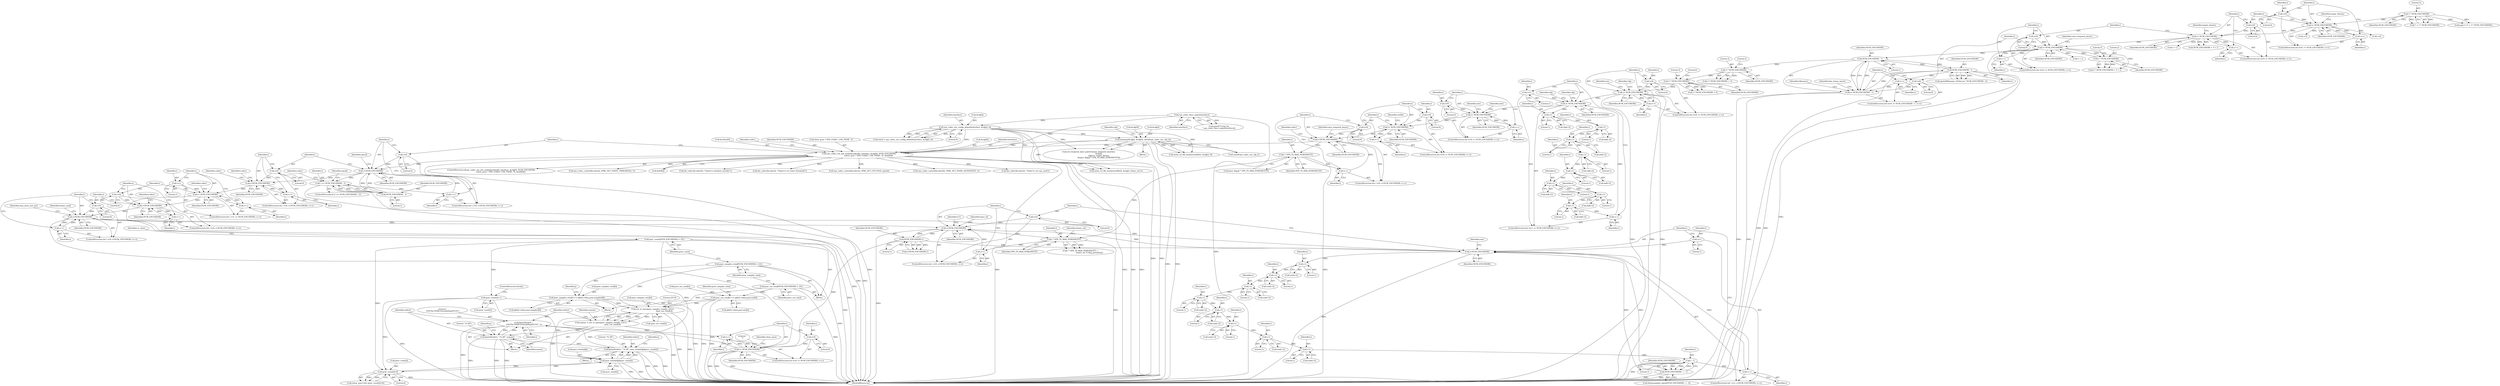 digraph "0_Android_5a9753fca56f0eeb9f61e342b2fccffc364f9426_22@API" {
"1001651" [label="(Call,fprintf(stderr, \"\n ENC%d PSNR (Overall/Avg/Y/U/V)\", i))"];
"1001655" [label="(Call,fprintf(stderr, \" %.3lf\", ovpsnr))"];
"1001651" [label="(Call,fprintf(stderr, \"\n ENC%d PSNR (Overall/Avg/Y/U/V)\", i))"];
"1001669" [label="(Call,fprintf(stderr, \" %.3lf\", psnr_totals[i][j]/psnr_count[i]))"];
"1001672" [label="(Call,psnr_totals[i][j]/psnr_count[i])"];
"1001633" [label="(Call,psnr_count[i]>0)"];
"1001558" [label="(Call,psnr_count[i]++)"];
"1000201" [label="(Call,psnr_count[NUM_ENCODERS] = {0})"];
"1001624" [label="(Call,i< NUM_ENCODERS)"];
"1001621" [label="(Call,i=0)"];
"1001627" [label="(Call,i++)"];
"1001066" [label="(Call,i<NUM_ENCODERS)"];
"1001063" [label="(Call,i=0)"];
"1001069" [label="(Call,i++)"];
"1001042" [label="(Call,i<NUM_ENCODERS)"];
"1001039" [label="(Call,i=0)"];
"1001045" [label="(Call,i++)"];
"1001018" [label="(Call,i< NUM_ENCODERS)"];
"1001015" [label="(Call,i=1)"];
"1001021" [label="(Call,i++)"];
"1000980" [label="(Call,i<NUM_ENCODERS)"];
"1000983" [label="(Call,i++)"];
"1000977" [label="(Call,i=0)"];
"1000941" [label="(Call,i<NUM_ENCODERS)"];
"1000938" [label="(Call,i=0)"];
"1000944" [label="(Call,i++)"];
"1000953" [label="(Call,i == NUM_ENCODERS - 1)"];
"1000955" [label="(Call,NUM_ENCODERS - 1)"];
"1000912" [label="(Call,vpx_codec_enc_init_multi(&codec[0], interface, &cfg[0], NUM_ENCODERS,\n                                 (show_psnr ? VPX_CODEC_USE_PSNR : 0), &dsf[0]))"];
"1000238" [label="(Call,vpx_codec_iface_name(interface))"];
"1000474" [label="(Call,vpx_codec_enc_config_default(interface, &cfg[i], 0))"];
"1000643" [label="(Call,memcpy(&cfg[i], &cfg[0], sizeof(vpx_codec_enc_cfg_t)))"];
"1000886" [label="(Call,i<NUM_ENCODERS)"];
"1000883" [label="(Call,i=0)"];
"1000889" [label="(Call,i++)"];
"1000908" [label="(Call,i * VPX_TS_MAX_PERIODICITY)"];
"1000864" [label="(Call,i< NUM_ENCODERS)"];
"1000867" [label="(Call,i++)"];
"1000861" [label="(Call,i=0)"];
"1000803" [label="(Call,i< NUM_ENCODERS)"];
"1000806" [label="(Call,i++)"];
"1000800" [label="(Call,i=0)"];
"1000637" [label="(Call,i< NUM_ENCODERS)"];
"1000640" [label="(Call,i++)"];
"1000746" [label="(Call,i-1)"];
"1000731" [label="(Call,i-1)"];
"1000715" [label="(Call,i-1)"];
"1000707" [label="(Call,i-1)"];
"1000700" [label="(Call,i-1)"];
"1000687" [label="(Call,i-1)"];
"1000679" [label="(Call,i-1)"];
"1000672" [label="(Call,i-1)"];
"1000634" [label="(Call,i=1)"];
"1000464" [label="(Call,i< NUM_ENCODERS)"];
"1000467" [label="(Call,i++)"];
"1000461" [label="(Call,i=0)"];
"1000454" [label="(Call,3 * NUM_ENCODERS)"];
"1000442" [label="(Call,3 * NUM_ENCODERS)"];
"1000411" [label="(Call,NUM_ENCODERS - 1)"];
"1000368" [label="(Call,i< NUM_ENCODERS)"];
"1000365" [label="(Call,i=0)"];
"1000371" [label="(Call,i++)"];
"1000382" [label="(Call,2 * NUM_ENCODERS)"];
"1000344" [label="(Call,i< NUM_ENCODERS)"];
"1000347" [label="(Call,i++)"];
"1000341" [label="(Call,i=0)"];
"1000302" [label="(Call,i< NUM_ENCODERS)"];
"1000305" [label="(Call,i++)"];
"1000299" [label="(Call,i=0)"];
"1000228" [label="(Call,3 * NUM_ENCODERS)"];
"1000422" [label="(Call,NUM_ENCODERS - i)"];
"1000409" [label="(Call,i< NUM_ENCODERS - 1)"];
"1000406" [label="(Call,i=0)"];
"1000414" [label="(Call,i++)"];
"1001442" [label="(Call,NUM_ENCODERS-1)"];
"1001309" [label="(Call,i<NUM_ENCODERS)"];
"1001312" [label="(Call,i++)"];
"1001347" [label="(Call,i * VPX_TS_MAX_PERIODICITY)"];
"1001306" [label="(Call,i=0)"];
"1001137" [label="(Call,i<NUM_ENCODERS)"];
"1001134" [label="(Call,i=1)"];
"1001140" [label="(Call,i++)"];
"1001298" [label="(Call,i - 1)"];
"1001208" [label="(Call,i-1)"];
"1001201" [label="(Call,i-1)"];
"1001193" [label="(Call,i-1)"];
"1001184" [label="(Call,i-1)"];
"1001175" [label="(Call,i-1)"];
"1001166" [label="(Call,i-1)"];
"1001157" [label="(Call,i-1)"];
"1001148" [label="(Call,i-1)"];
"1001296" [label="(Call,NUM_ENCODERS - i - 1)"];
"1001641" [label="(Call,ovpsnr = sse_to_psnr(psnr_samples_total[i], 255.0,\n                                        psnr_sse_total[i]))"];
"1001643" [label="(Call,sse_to_psnr(psnr_samples_total[i], 255.0,\n                                        psnr_sse_total[i]))"];
"1001533" [label="(Call,psnr_samples_total[i] += pkt[i]->data.psnr.samples[0])"];
"1000196" [label="(Call,psnr_samples_total[NUM_ENCODERS] = {0})"];
"1000193" [label="(Call,psnr_sse_total[NUM_ENCODERS] = {0})"];
"1001518" [label="(Call,psnr_sse_total[i] += pkt[i]->data.psnr.sse[0])"];
"1000981" [label="(Identifier,i)"];
"1000422" [label="(Call,NUM_ENCODERS - i)"];
"1000681" [label="(Literal,1)"];
"1000455" [label="(Literal,3)"];
"1001014" [label="(ControlStructure,for ( i=1; i< NUM_ENCODERS; i++))"];
"1000868" [label="(Identifier,i)"];
"1000688" [label="(Identifier,i)"];
"1001658" [label="(Identifier,ovpsnr)"];
"1001167" [label="(Identifier,i)"];
"1001522" [label="(Call,pkt[i]->data.psnr.sse[0])"];
"1000746" [label="(Call,i-1)"];
"1001627" [label="(Call,i++)"];
"1000642" [label="(Block,)"];
"1001039" [label="(Call,i=0)"];
"1001155" [label="(Call,raw[i-1])"];
"1000867" [label="(Call,i++)"];
"1001195" [label="(Literal,1)"];
"1000917" [label="(Identifier,interface)"];
"1001146" [label="(Call,raw[i-1])"];
"1000462" [label="(Identifier,i)"];
"1001105" [label="(Identifier,frame_avail)"];
"1001655" [label="(Call,fprintf(stderr, \" %.3lf\", ovpsnr))"];
"1000862" [label="(Identifier,i)"];
"1001731" [label="(MethodReturn,int)"];
"1000376" [label="(Identifier,num_temporal_layers)"];
"1000464" [label="(Call,i< NUM_ENCODERS)"];
"1001208" [label="(Call,i-1)"];
"1000415" [label="(Identifier,i)"];
"1001535" [label="(Identifier,psnr_samples_total)"];
"1000713" [label="(Call,dsf[i-1])"];
"1000888" [label="(Identifier,NUM_ENCODERS)"];
"1001444" [label="(Literal,1)"];
"1001069" [label="(Call,i++)"];
"1000687" [label="(Call,i-1)"];
"1001312" [label="(Call,i++)"];
"1001166" [label="(Call,i-1)"];
"1001028" [label="(Identifier,codec)"];
"1001138" [label="(Identifier,i)"];
"1000944" [label="(Call,i++)"];
"1000983" [label="(Call,i++)"];
"1000918" [label="(Call,&cfg[0])"];
"1000369" [label="(Identifier,i)"];
"1001148" [label="(Call,i-1)"];
"1001389" [label="(Identifier,tv1)"];
"1000931" [label="(Call,die_codec(&codec[0], \"Failed to initialize encoder\"))"];
"1000301" [label="(Literal,0)"];
"1000913" [label="(Call,&codec[0])"];
"1001074" [label="(Identifier,max_intra_size_pct)"];
"1001670" [label="(Identifier,stderr)"];
"1001016" [label="(Identifier,i)"];
"1000984" [label="(Identifier,i)"];
"1000715" [label="(Call,i-1)"];
"1000886" [label="(Call,i<NUM_ENCODERS)"];
"1001644" [label="(Call,psnr_samples_total[i])"];
"1001185" [label="(Identifier,i)"];
"1000411" [label="(Call,NUM_ENCODERS - 1)"];
"1000340" [label="(ControlStructure,for (i=0; i< NUM_ENCODERS; i++))"];
"1000638" [label="(Identifier,i)"];
"1000419" [label="(Call,sprintf(filename,\"ds%d.yuv\",NUM_ENCODERS - i))"];
"1001625" [label="(Identifier,i)"];
"1000639" [label="(Identifier,NUM_ENCODERS)"];
"1000731" [label="(Call,i-1)"];
"1000454" [label="(Call,3 * NUM_ENCODERS)"];
"1000802" [label="(Literal,0)"];
"1001062" [label="(ControlStructure,for ( i=0; i<NUM_ENCODERS; i++))"];
"1001673" [label="(Call,psnr_totals[i][j])"];
"1000994" [label="(Call,die_codec(&codec[i], \"Failed to set static threshold\"))"];
"1000474" [label="(Call,vpx_codec_enc_config_default(interface, &cfg[i], 0))"];
"1000937" [label="(ControlStructure,for ( i=0; i<NUM_ENCODERS; i++))"];
"1001305" [label="(ControlStructure,for ( i=0; i<NUM_ENCODERS; i++))"];
"1000942" [label="(Identifier,i)"];
"1000197" [label="(Identifier,psnr_samples_total)"];
"1000635" [label="(Identifier,i)"];
"1000230" [label="(Identifier,NUM_ENCODERS)"];
"1000689" [label="(Literal,1)"];
"1000637" [label="(Call,i< NUM_ENCODERS)"];
"1000865" [label="(Identifier,i)"];
"1001672" [label="(Call,psnr_totals[i][j]/psnr_count[i])"];
"1000359" [label="(Call,5 + i)"];
"1001562" [label="(ControlStructure,break;)"];
"1000453" [label="(Call,3 * NUM_ENCODERS + 6)"];
"1001300" [label="(Literal,1)"];
"1001313" [label="(Identifier,i)"];
"1000990" [label="(Identifier,codec)"];
"1000890" [label="(Identifier,i)"];
"1000804" [label="(Identifier,i)"];
"1001654" [label="(Identifier,i)"];
"1000949" [label="(Identifier,speed)"];
"1000196" [label="(Call,psnr_samples_total[NUM_ENCODERS] = {0})"];
"1000801" [label="(Identifier,i)"];
"1001019" [label="(Identifier,i)"];
"1000193" [label="(Call,psnr_sse_total[NUM_ENCODERS] = {0})"];
"1001631" [label="(Call,(show_psnr) && (psnr_count[i]>0))"];
"1001164" [label="(Call,raw[i-1])"];
"1000413" [label="(Literal,1)"];
"1000894" [label="(Identifier,num_temporal_layers)"];
"1000882" [label="(ControlStructure,for ( i=0; i<NUM_ENCODERS; i++))"];
"1001632" [label="(Identifier,show_psnr)"];
"1001712" [label="(Call,write_ivf_file_header(outfile[i], &cfg[i], frame_cnt-1))"];
"1001173" [label="(Call,raw[i-1])"];
"1001175" [label="(Call,i-1)"];
"1000383" [label="(Literal,2)"];
"1001668" [label="(Block,)"];
"1001307" [label="(Identifier,i)"];
"1000298" [label="(ControlStructure,for (i=0; i< NUM_ENCODERS; i++))"];
"1000224" [label="(Call,argc!= (7 + 3 * NUM_ENCODERS))"];
"1001150" [label="(Literal,1)"];
"1000963" [label="(Call,vpx_codec_control(&codec[i], VP8E_SET_CPUUSED, speed))"];
"1000648" [label="(Call,&cfg[0])"];
"1000955" [label="(Call,NUM_ENCODERS - 1)"];
"1000698" [label="(Call,cfg[i-1])"];
"1001349" [label="(Identifier,VPX_TS_MAX_PERIODICITY)"];
"1001068" [label="(Identifier,NUM_ENCODERS)"];
"1001516" [label="(Block,)"];
"1000385" [label="(Call,5 + i)"];
"1001184" [label="(Call,i-1)"];
"1000705" [label="(Call,dsf[i-1])"];
"1000806" [label="(Call,i++)"];
"1000864" [label="(Call,i< NUM_ENCODERS)"];
"1000701" [label="(Identifier,i)"];
"1000640" [label="(Call,i++)"];
"1000467" [label="(Call,i++)"];
"1000407" [label="(Identifier,i)"];
"1000685" [label="(Call,dsf[i-1])"];
"1000873" [label="(Call,write_ivf_file_header(outfile[i], &cfg[i], 0))"];
"1000680" [label="(Identifier,i)"];
"1000889" [label="(Call,i++)"];
"1001641" [label="(Call,ovpsnr = sse_to_psnr(psnr_samples_total[i], 255.0,\n                                        psnr_sse_total[i]))"];
"1000149" [label="(Block,)"];
"1000470" [label="(Call,res[i] = vpx_codec_enc_config_default(interface, &cfg[i], 0))"];
"1000807" [label="(Identifier,i)"];
"1000468" [label="(Identifier,i)"];
"1001348" [label="(Identifier,i)"];
"1001669" [label="(Call,fprintf(stderr, \" %.3lf\", psnr_totals[i][j]/psnr_count[i]))"];
"1001310" [label="(Identifier,i)"];
"1000329" [label="(Call,i+5)"];
"1001202" [label="(Identifier,i)"];
"1001626" [label="(Identifier,NUM_ENCODERS)"];
"1001667" [label="(Identifier,j)"];
"1001045" [label="(Call,i++)"];
"1000748" [label="(Literal,1)"];
"1000732" [label="(Identifier,i)"];
"1001067" [label="(Identifier,i)"];
"1001656" [label="(Identifier,stderr)"];
"1001628" [label="(Identifier,i)"];
"1000636" [label="(Literal,1)"];
"1000866" [label="(Identifier,NUM_ENCODERS)"];
"1000239" [label="(Identifier,interface)"];
"1000305" [label="(Call,i++)"];
"1000941" [label="(Call,i<NUM_ENCODERS)"];
"1000679" [label="(Call,i-1)"];
"1000644" [label="(Call,&cfg[i])"];
"1000236" [label="(Call,printf(\"Using %s\n\",vpx_codec_iface_name(interface)))"];
"1000673" [label="(Identifier,i)"];
"1001159" [label="(Literal,1)"];
"1001001" [label="(Call,vpx_codec_control(&codec[0], VP8E_SET_NOISE_SENSITIVITY, 1))"];
"1001149" [label="(Identifier,i)"];
"1000364" [label="(ControlStructure,for (i=0; i< NUM_ENCODERS; i++))"];
"1000357" [label="(Call,NUM_ENCODERS + 5 + i)"];
"1001637" [label="(Literal,0)"];
"1000979" [label="(Literal,0)"];
"1001651" [label="(Call,fprintf(stderr, \"\n ENC%d PSNR (Overall/Avg/Y/U/V)\", i))"];
"1000939" [label="(Identifier,i)"];
"1000480" [label="(Literal,0)"];
"1001558" [label="(Call,psnr_count[i]++)"];
"1000371" [label="(Call,i++)"];
"1000381" [label="(Call,2 * NUM_ENCODERS + 5 + i)"];
"1000228" [label="(Call,3 * NUM_ENCODERS)"];
"1000205" [label="(Identifier,cx_time)"];
"1000934" [label="(Identifier,codec)"];
"1001622" [label="(Identifier,i)"];
"1000463" [label="(Literal,0)"];
"1001004" [label="(Identifier,codec)"];
"1001046" [label="(Identifier,i)"];
"1001177" [label="(Literal,1)"];
"1000441" [label="(Call,3 * NUM_ENCODERS + 5)"];
"1000306" [label="(Identifier,i)"];
"1000860" [label="(ControlStructure,for (i=0; i< NUM_ENCODERS; i++))"];
"1000943" [label="(Identifier,NUM_ENCODERS)"];
"1001191" [label="(Call,raw[i-1])"];
"1001623" [label="(Literal,0)"];
"1000300" [label="(Identifier,i)"];
"1000343" [label="(Literal,0)"];
"1000952" [label="(ControlStructure,if (i == NUM_ENCODERS - 1))"];
"1000915" [label="(Identifier,codec)"];
"1000366" [label="(Identifier,i)"];
"1000465" [label="(Identifier,i)"];
"1000408" [label="(Literal,0)"];
"1001018" [label="(Call,i< NUM_ENCODERS)"];
"1000342" [label="(Identifier,i)"];
"1000444" [label="(Identifier,NUM_ENCODERS)"];
"1000717" [label="(Literal,1)"];
"1000643" [label="(Call,memcpy(&cfg[i], &cfg[0], sizeof(vpx_codec_enc_cfg_t)))"];
"1000367" [label="(Literal,0)"];
"1000476" [label="(Call,&cfg[i])"];
"1001638" [label="(Block,)"];
"1000956" [label="(Identifier,NUM_ENCODERS)"];
"1000406" [label="(Call,i=0)"];
"1000652" [label="(Call,sizeof(vpx_codec_enc_cfg_t))"];
"1000442" [label="(Call,3 * NUM_ENCODERS)"];
"1000384" [label="(Identifier,NUM_ENCODERS)"];
"1000885" [label="(Literal,0)"];
"1000497" [label="(Identifier,cfg)"];
"1000813" [label="(Identifier,raw)"];
"1000976" [label="(ControlStructure,for ( i=0; i<NUM_ENCODERS; i++))"];
"1001643" [label="(Call,sse_to_psnr(psnr_samples_total[i], 255.0,\n                                        psnr_sse_total[i]))"];
"1001044" [label="(Identifier,NUM_ENCODERS)"];
"1001346" [label="(Call,i * VPX_TS_MAX_PERIODICITY +\n                                frame_cnt % flag_periodicity)"];
"1000716" [label="(Identifier,i)"];
"1000970" [label="(Call,die_codec(&codec[i], \"Failed to set cpu_used\"))"];
"1001140" [label="(Call,i++)"];
"1000729" [label="(Call,dsf[i-1])"];
"1000953" [label="(Call,i == NUM_ENCODERS - 1)"];
"1000892" [label="(Call,set_temporal_layer_pattern(num_temporal_layers[i],\n                                   &cfg[i],\n                                   cfg[i].rc_target_bitrate,\n                                   &layer_flags[i * VPX_TS_MAX_PERIODICITY]))"];
"1001043" [label="(Identifier,i)"];
"1001440" [label="(Call,i=NUM_ENCODERS-1)"];
"1000909" [label="(Identifier,i)"];
"1000674" [label="(Literal,1)"];
"1000927" [label="(Call,&dsf[0])"];
"1001533" [label="(Call,psnr_samples_total[i] += pkt[i]->data.psnr.samples[0])"];
"1001041" [label="(Literal,0)"];
"1000908" [label="(Call,i * VPX_TS_MAX_PERIODICITY)"];
"1001299" [label="(Identifier,i)"];
"1000677" [label="(Call,dsf[i-1])"];
"1001210" [label="(Literal,1)"];
"1000800" [label="(Call,i=0)"];
"1001066" [label="(Call,i<NUM_ENCODERS)"];
"1000443" [label="(Literal,3)"];
"1001653" [label="(Literal,\"\n ENC%d PSNR (Overall/Avg/Y/U/V)\")"];
"1001648" [label="(Call,psnr_sse_total[i])"];
"1001042" [label="(Call,i<NUM_ENCODERS)"];
"1000372" [label="(Identifier,i)"];
"1000304" [label="(Identifier,NUM_ENCODERS)"];
"1001624" [label="(Call,i< NUM_ENCODERS)"];
"1001038" [label="(ControlStructure,for ( i=0; i<NUM_ENCODERS; i++))"];
"1000708" [label="(Identifier,i)"];
"1000311" [label="(Identifier,target_bitrate)"];
"1001351" [label="(Identifier,frame_cnt)"];
"1001442" [label="(Call,NUM_ENCODERS-1)"];
"1001186" [label="(Literal,1)"];
"1001316" [label="(Identifier,layer_id)"];
"1001015" [label="(Call,i=1)"];
"1000978" [label="(Identifier,i)"];
"1000945" [label="(Identifier,i)"];
"1000348" [label="(Identifier,i)"];
"1001550" [label="(Identifier,j)"];
"1001311" [label="(Identifier,NUM_ENCODERS)"];
"1000700" [label="(Call,i-1)"];
"1000437" [label="(Identifier,key_frame_insert)"];
"1001297" [label="(Identifier,NUM_ENCODERS)"];
"1000980" [label="(Call,i<NUM_ENCODERS)"];
"1000906" [label="(Call,layer_flags[i * VPX_TS_MAX_PERIODICITY])"];
"1000370" [label="(Identifier,NUM_ENCODERS)"];
"1001022" [label="(Identifier,i)"];
"1000347" [label="(Call,i++)"];
"1000303" [label="(Identifier,i)"];
"1000445" [label="(Literal,5)"];
"1000337" [label="(Call,i+4)"];
"1000386" [label="(Literal,5)"];
"1001136" [label="(Literal,1)"];
"1001642" [label="(Identifier,ovpsnr)"];
"1000229" [label="(Literal,3)"];
"1001308" [label="(Literal,0)"];
"1001176" [label="(Identifier,i)"];
"1001139" [label="(Identifier,NUM_ENCODERS)"];
"1001137" [label="(Call,i<NUM_ENCODERS)"];
"1000887" [label="(Identifier,i)"];
"1000423" [label="(Identifier,NUM_ENCODERS)"];
"1001133" [label="(ControlStructure,for ( i=1; i<NUM_ENCODERS; i++))"];
"1000799" [label="(ControlStructure,for (i=0; i< NUM_ENCODERS; i++))"];
"1001621" [label="(Call,i=0)"];
"1001657" [label="(Literal,\" %.3lf\")"];
"1000424" [label="(Identifier,i)"];
"1000805" [label="(Identifier,NUM_ENCODERS)"];
"1000911" [label="(ControlStructure,if(vpx_codec_enc_init_multi(&codec[0], interface, &cfg[0], NUM_ENCODERS,\n                                 (show_psnr ? VPX_CODEC_USE_PSNR : 0), &dsf[0])))"];
"1001296" [label="(Call,NUM_ENCODERS - i - 1)"];
"1000844" [label="(Identifier,raw)"];
"1000226" [label="(Call,7 + 3 * NUM_ENCODERS)"];
"1001209" [label="(Identifier,i)"];
"1001021" [label="(Call,i++)"];
"1001203" [label="(Literal,1)"];
"1001017" [label="(Literal,1)"];
"1000641" [label="(Identifier,i)"];
"1000884" [label="(Identifier,i)"];
"1000670" [label="(Call,cfg[i-1])"];
"1001135" [label="(Identifier,i)"];
"1001201" [label="(Call,i-1)"];
"1000646" [label="(Identifier,cfg)"];
"1000341" [label="(Call,i=0)"];
"1001633" [label="(Call,psnr_count[i]>0)"];
"1001518" [label="(Call,psnr_sse_total[i] += pkt[i]->data.psnr.sse[0])"];
"1001678" [label="(Call,psnr_count[i])"];
"1001559" [label="(Call,psnr_count[i])"];
"1000977" [label="(Call,i=0)"];
"1000475" [label="(Identifier,interface)"];
"1000352" [label="(Identifier,target_bitrate)"];
"1000302" [label="(Call,i< NUM_ENCODERS)"];
"1000923" [label="(Call,show_psnr ? VPX_CODEC_USE_PSNR : 0)"];
"1000299" [label="(Call,i=0)"];
"1001157" [label="(Call,i-1)"];
"1000633" [label="(ControlStructure,for (i=1; i< NUM_ENCODERS; i++))"];
"1000365" [label="(Call,i=0)"];
"1001168" [label="(Literal,1)"];
"1001298" [label="(Call,i - 1)"];
"1000405" [label="(ControlStructure,for (i=0; i< NUM_ENCODERS - 1; i++))"];
"1000368" [label="(Call,i< NUM_ENCODERS)"];
"1000883" [label="(Call,i=0)"];
"1000910" [label="(Identifier,VPX_TS_MAX_PERIODICITY)"];
"1000709" [label="(Literal,1)"];
"1000414" [label="(Call,i++)"];
"1001065" [label="(Literal,0)"];
"1000957" [label="(Literal,1)"];
"1001728" [label="(Literal,\"\n\")"];
"1000201" [label="(Call,psnr_count[NUM_ENCODERS] = {0})"];
"1000672" [label="(Call,i-1)"];
"1001064" [label="(Identifier,i)"];
"1001661" [label="(Identifier,j)"];
"1001070" [label="(Identifier,i)"];
"1001634" [label="(Call,psnr_count[i])"];
"1001537" [label="(Call,pkt[i]->data.psnr.samples[0])"];
"1000346" [label="(Identifier,NUM_ENCODERS)"];
"1000202" [label="(Identifier,psnr_count)"];
"1000409" [label="(Call,i< NUM_ENCODERS - 1)"];
"1000863" [label="(Literal,0)"];
"1000345" [label="(Identifier,i)"];
"1001158" [label="(Identifier,i)"];
"1000982" [label="(Identifier,NUM_ENCODERS)"];
"1000707" [label="(Call,i-1)"];
"1000382" [label="(Call,2 * NUM_ENCODERS)"];
"1001309" [label="(Call,i<NUM_ENCODERS)"];
"1000940" [label="(Literal,0)"];
"1001671" [label="(Literal,\" %.3lf\")"];
"1001040" [label="(Identifier,i)"];
"1000912" [label="(Call,vpx_codec_enc_init_multi(&codec[0], interface, &cfg[0], NUM_ENCODERS,\n                                 (show_psnr ? VPX_CODEC_USE_PSNR : 0), &dsf[0]))"];
"1000861" [label="(Call,i=0)"];
"1000420" [label="(Identifier,filename)"];
"1000456" [label="(Identifier,NUM_ENCODERS)"];
"1001020" [label="(Identifier,NUM_ENCODERS)"];
"1000959" [label="(Identifier,speed)"];
"1001134" [label="(Call,i=1)"];
"1000634" [label="(Call,i=1)"];
"1000966" [label="(Identifier,codec)"];
"1000781" [label="(Identifier,cfg)"];
"1001306" [label="(Call,i=0)"];
"1001620" [label="(ControlStructure,for (i=0; i< NUM_ENCODERS; i++))"];
"1001194" [label="(Identifier,i)"];
"1001182" [label="(Call,raw[i-1])"];
"1000954" [label="(Identifier,i)"];
"1000457" [label="(Literal,6)"];
"1000987" [label="(Call,vpx_codec_control(&codec[i], VP8E_SET_STATIC_THRESHOLD, 1))"];
"1000938" [label="(Call,i=0)"];
"1001206" [label="(Call,raw[i-1])"];
"1000460" [label="(ControlStructure,for (i=0; i< NUM_ENCODERS; i++))"];
"1001199" [label="(Call,raw[i-1])"];
"1001347" [label="(Call,i * VPX_TS_MAX_PERIODICITY)"];
"1000472" [label="(Identifier,res)"];
"1000410" [label="(Identifier,i)"];
"1000461" [label="(Call,i=0)"];
"1001294" [label="(Call,downsampled_input[NUM_ENCODERS - i - 1])"];
"1001647" [label="(Literal,255.0)"];
"1000803" [label="(Call,i< NUM_ENCODERS)"];
"1000194" [label="(Identifier,psnr_sse_total)"];
"1001443" [label="(Identifier,NUM_ENCODERS)"];
"1001519" [label="(Call,psnr_sse_total[i])"];
"1001147" [label="(Identifier,raw)"];
"1001652" [label="(Identifier,stderr)"];
"1000344" [label="(Call,i< NUM_ENCODERS)"];
"1000466" [label="(Identifier,NUM_ENCODERS)"];
"1001063" [label="(Call,i=0)"];
"1000922" [label="(Identifier,NUM_ENCODERS)"];
"1001534" [label="(Call,psnr_samples_total[i])"];
"1000412" [label="(Identifier,NUM_ENCODERS)"];
"1000871" [label="(Identifier,outfile)"];
"1000744" [label="(Call,dsf[i-1])"];
"1000747" [label="(Identifier,i)"];
"1000702" [label="(Literal,1)"];
"1001141" [label="(Identifier,i)"];
"1000238" [label="(Call,vpx_codec_iface_name(interface))"];
"1000733" [label="(Literal,1)"];
"1001052" [label="(Identifier,codec)"];
"1000657" [label="(Identifier,cfg)"];
"1001193" [label="(Call,i-1)"];
"1001651" -> "1001638"  [label="AST: "];
"1001651" -> "1001654"  [label="CFG: "];
"1001652" -> "1001651"  [label="AST: "];
"1001653" -> "1001651"  [label="AST: "];
"1001654" -> "1001651"  [label="AST: "];
"1001656" -> "1001651"  [label="CFG: "];
"1001651" -> "1001731"  [label="DDG: "];
"1001651" -> "1001627"  [label="DDG: "];
"1001655" -> "1001651"  [label="DDG: "];
"1001669" -> "1001651"  [label="DDG: "];
"1001624" -> "1001651"  [label="DDG: "];
"1001651" -> "1001655"  [label="DDG: "];
"1001655" -> "1001638"  [label="AST: "];
"1001655" -> "1001658"  [label="CFG: "];
"1001656" -> "1001655"  [label="AST: "];
"1001657" -> "1001655"  [label="AST: "];
"1001658" -> "1001655"  [label="AST: "];
"1001661" -> "1001655"  [label="CFG: "];
"1001655" -> "1001731"  [label="DDG: "];
"1001655" -> "1001731"  [label="DDG: "];
"1001655" -> "1001731"  [label="DDG: "];
"1001641" -> "1001655"  [label="DDG: "];
"1001655" -> "1001669"  [label="DDG: "];
"1001669" -> "1001668"  [label="AST: "];
"1001669" -> "1001672"  [label="CFG: "];
"1001670" -> "1001669"  [label="AST: "];
"1001671" -> "1001669"  [label="AST: "];
"1001672" -> "1001669"  [label="AST: "];
"1001667" -> "1001669"  [label="CFG: "];
"1001669" -> "1001731"  [label="DDG: "];
"1001669" -> "1001731"  [label="DDG: "];
"1001669" -> "1001731"  [label="DDG: "];
"1001672" -> "1001669"  [label="DDG: "];
"1001672" -> "1001669"  [label="DDG: "];
"1001672" -> "1001678"  [label="CFG: "];
"1001673" -> "1001672"  [label="AST: "];
"1001678" -> "1001672"  [label="AST: "];
"1001672" -> "1001731"  [label="DDG: "];
"1001672" -> "1001731"  [label="DDG: "];
"1001672" -> "1001633"  [label="DDG: "];
"1001633" -> "1001672"  [label="DDG: "];
"1001558" -> "1001672"  [label="DDG: "];
"1000201" -> "1001672"  [label="DDG: "];
"1001633" -> "1001631"  [label="AST: "];
"1001633" -> "1001637"  [label="CFG: "];
"1001634" -> "1001633"  [label="AST: "];
"1001637" -> "1001633"  [label="AST: "];
"1001631" -> "1001633"  [label="CFG: "];
"1001633" -> "1001731"  [label="DDG: "];
"1001633" -> "1001631"  [label="DDG: "];
"1001633" -> "1001631"  [label="DDG: "];
"1001558" -> "1001633"  [label="DDG: "];
"1000201" -> "1001633"  [label="DDG: "];
"1001558" -> "1001516"  [label="AST: "];
"1001558" -> "1001559"  [label="CFG: "];
"1001559" -> "1001558"  [label="AST: "];
"1001562" -> "1001558"  [label="CFG: "];
"1001558" -> "1001731"  [label="DDG: "];
"1000201" -> "1001558"  [label="DDG: "];
"1000201" -> "1000149"  [label="AST: "];
"1000201" -> "1000202"  [label="CFG: "];
"1000202" -> "1000201"  [label="AST: "];
"1000205" -> "1000201"  [label="CFG: "];
"1000201" -> "1001731"  [label="DDG: "];
"1001624" -> "1001620"  [label="AST: "];
"1001624" -> "1001626"  [label="CFG: "];
"1001625" -> "1001624"  [label="AST: "];
"1001626" -> "1001624"  [label="AST: "];
"1001632" -> "1001624"  [label="CFG: "];
"1001728" -> "1001624"  [label="CFG: "];
"1001624" -> "1001731"  [label="DDG: "];
"1001624" -> "1001731"  [label="DDG: "];
"1001624" -> "1001731"  [label="DDG: "];
"1001621" -> "1001624"  [label="DDG: "];
"1001627" -> "1001624"  [label="DDG: "];
"1001066" -> "1001624"  [label="DDG: "];
"1001442" -> "1001624"  [label="DDG: "];
"1001624" -> "1001627"  [label="DDG: "];
"1001621" -> "1001620"  [label="AST: "];
"1001621" -> "1001623"  [label="CFG: "];
"1001622" -> "1001621"  [label="AST: "];
"1001623" -> "1001621"  [label="AST: "];
"1001625" -> "1001621"  [label="CFG: "];
"1001627" -> "1001620"  [label="AST: "];
"1001627" -> "1001628"  [label="CFG: "];
"1001628" -> "1001627"  [label="AST: "];
"1001625" -> "1001627"  [label="CFG: "];
"1001066" -> "1001062"  [label="AST: "];
"1001066" -> "1001068"  [label="CFG: "];
"1001067" -> "1001066"  [label="AST: "];
"1001068" -> "1001066"  [label="AST: "];
"1001074" -> "1001066"  [label="CFG: "];
"1001105" -> "1001066"  [label="CFG: "];
"1001066" -> "1001731"  [label="DDG: "];
"1001063" -> "1001066"  [label="DDG: "];
"1001069" -> "1001066"  [label="DDG: "];
"1001042" -> "1001066"  [label="DDG: "];
"1001066" -> "1001069"  [label="DDG: "];
"1001066" -> "1001137"  [label="DDG: "];
"1001066" -> "1001309"  [label="DDG: "];
"1001063" -> "1001062"  [label="AST: "];
"1001063" -> "1001065"  [label="CFG: "];
"1001064" -> "1001063"  [label="AST: "];
"1001065" -> "1001063"  [label="AST: "];
"1001067" -> "1001063"  [label="CFG: "];
"1001069" -> "1001062"  [label="AST: "];
"1001069" -> "1001070"  [label="CFG: "];
"1001070" -> "1001069"  [label="AST: "];
"1001067" -> "1001069"  [label="CFG: "];
"1001042" -> "1001038"  [label="AST: "];
"1001042" -> "1001044"  [label="CFG: "];
"1001043" -> "1001042"  [label="AST: "];
"1001044" -> "1001042"  [label="AST: "];
"1001052" -> "1001042"  [label="CFG: "];
"1001064" -> "1001042"  [label="CFG: "];
"1001039" -> "1001042"  [label="DDG: "];
"1001045" -> "1001042"  [label="DDG: "];
"1001018" -> "1001042"  [label="DDG: "];
"1001042" -> "1001045"  [label="DDG: "];
"1001039" -> "1001038"  [label="AST: "];
"1001039" -> "1001041"  [label="CFG: "];
"1001040" -> "1001039"  [label="AST: "];
"1001041" -> "1001039"  [label="AST: "];
"1001043" -> "1001039"  [label="CFG: "];
"1001045" -> "1001038"  [label="AST: "];
"1001045" -> "1001046"  [label="CFG: "];
"1001046" -> "1001045"  [label="AST: "];
"1001043" -> "1001045"  [label="CFG: "];
"1001018" -> "1001014"  [label="AST: "];
"1001018" -> "1001020"  [label="CFG: "];
"1001019" -> "1001018"  [label="AST: "];
"1001020" -> "1001018"  [label="AST: "];
"1001028" -> "1001018"  [label="CFG: "];
"1001040" -> "1001018"  [label="CFG: "];
"1001018" -> "1001731"  [label="DDG: "];
"1001015" -> "1001018"  [label="DDG: "];
"1001021" -> "1001018"  [label="DDG: "];
"1000980" -> "1001018"  [label="DDG: "];
"1001018" -> "1001021"  [label="DDG: "];
"1001015" -> "1001014"  [label="AST: "];
"1001015" -> "1001017"  [label="CFG: "];
"1001016" -> "1001015"  [label="AST: "];
"1001017" -> "1001015"  [label="AST: "];
"1001019" -> "1001015"  [label="CFG: "];
"1001021" -> "1001014"  [label="AST: "];
"1001021" -> "1001022"  [label="CFG: "];
"1001022" -> "1001021"  [label="AST: "];
"1001019" -> "1001021"  [label="CFG: "];
"1000980" -> "1000976"  [label="AST: "];
"1000980" -> "1000982"  [label="CFG: "];
"1000981" -> "1000980"  [label="AST: "];
"1000982" -> "1000980"  [label="AST: "];
"1000990" -> "1000980"  [label="CFG: "];
"1001004" -> "1000980"  [label="CFG: "];
"1000983" -> "1000980"  [label="DDG: "];
"1000977" -> "1000980"  [label="DDG: "];
"1000941" -> "1000980"  [label="DDG: "];
"1000980" -> "1000983"  [label="DDG: "];
"1000983" -> "1000976"  [label="AST: "];
"1000983" -> "1000984"  [label="CFG: "];
"1000984" -> "1000983"  [label="AST: "];
"1000981" -> "1000983"  [label="CFG: "];
"1000977" -> "1000976"  [label="AST: "];
"1000977" -> "1000979"  [label="CFG: "];
"1000978" -> "1000977"  [label="AST: "];
"1000979" -> "1000977"  [label="AST: "];
"1000981" -> "1000977"  [label="CFG: "];
"1000941" -> "1000937"  [label="AST: "];
"1000941" -> "1000943"  [label="CFG: "];
"1000942" -> "1000941"  [label="AST: "];
"1000943" -> "1000941"  [label="AST: "];
"1000949" -> "1000941"  [label="CFG: "];
"1000978" -> "1000941"  [label="CFG: "];
"1000938" -> "1000941"  [label="DDG: "];
"1000944" -> "1000941"  [label="DDG: "];
"1000955" -> "1000941"  [label="DDG: "];
"1000912" -> "1000941"  [label="DDG: "];
"1000941" -> "1000953"  [label="DDG: "];
"1000941" -> "1000955"  [label="DDG: "];
"1000938" -> "1000937"  [label="AST: "];
"1000938" -> "1000940"  [label="CFG: "];
"1000939" -> "1000938"  [label="AST: "];
"1000940" -> "1000938"  [label="AST: "];
"1000942" -> "1000938"  [label="CFG: "];
"1000944" -> "1000937"  [label="AST: "];
"1000944" -> "1000945"  [label="CFG: "];
"1000945" -> "1000944"  [label="AST: "];
"1000942" -> "1000944"  [label="CFG: "];
"1000953" -> "1000944"  [label="DDG: "];
"1000953" -> "1000952"  [label="AST: "];
"1000953" -> "1000955"  [label="CFG: "];
"1000954" -> "1000953"  [label="AST: "];
"1000955" -> "1000953"  [label="AST: "];
"1000959" -> "1000953"  [label="CFG: "];
"1000966" -> "1000953"  [label="CFG: "];
"1000953" -> "1001731"  [label="DDG: "];
"1000953" -> "1001731"  [label="DDG: "];
"1000955" -> "1000953"  [label="DDG: "];
"1000955" -> "1000953"  [label="DDG: "];
"1000955" -> "1000957"  [label="CFG: "];
"1000956" -> "1000955"  [label="AST: "];
"1000957" -> "1000955"  [label="AST: "];
"1000912" -> "1000911"  [label="AST: "];
"1000912" -> "1000927"  [label="CFG: "];
"1000913" -> "1000912"  [label="AST: "];
"1000917" -> "1000912"  [label="AST: "];
"1000918" -> "1000912"  [label="AST: "];
"1000922" -> "1000912"  [label="AST: "];
"1000923" -> "1000912"  [label="AST: "];
"1000927" -> "1000912"  [label="AST: "];
"1000934" -> "1000912"  [label="CFG: "];
"1000939" -> "1000912"  [label="CFG: "];
"1000912" -> "1001731"  [label="DDG: "];
"1000912" -> "1001731"  [label="DDG: "];
"1000912" -> "1001731"  [label="DDG: "];
"1000912" -> "1001731"  [label="DDG: "];
"1000912" -> "1001731"  [label="DDG: "];
"1000238" -> "1000912"  [label="DDG: "];
"1000474" -> "1000912"  [label="DDG: "];
"1000643" -> "1000912"  [label="DDG: "];
"1000886" -> "1000912"  [label="DDG: "];
"1000912" -> "1000931"  [label="DDG: "];
"1000912" -> "1000963"  [label="DDG: "];
"1000912" -> "1000970"  [label="DDG: "];
"1000912" -> "1000987"  [label="DDG: "];
"1000912" -> "1000994"  [label="DDG: "];
"1000912" -> "1001001"  [label="DDG: "];
"1000912" -> "1001712"  [label="DDG: "];
"1000238" -> "1000236"  [label="AST: "];
"1000238" -> "1000239"  [label="CFG: "];
"1000239" -> "1000238"  [label="AST: "];
"1000236" -> "1000238"  [label="CFG: "];
"1000238" -> "1001731"  [label="DDG: "];
"1000238" -> "1000236"  [label="DDG: "];
"1000238" -> "1000474"  [label="DDG: "];
"1000474" -> "1000470"  [label="AST: "];
"1000474" -> "1000480"  [label="CFG: "];
"1000475" -> "1000474"  [label="AST: "];
"1000476" -> "1000474"  [label="AST: "];
"1000480" -> "1000474"  [label="AST: "];
"1000470" -> "1000474"  [label="CFG: "];
"1000474" -> "1001731"  [label="DDG: "];
"1000474" -> "1001731"  [label="DDG: "];
"1000474" -> "1000470"  [label="DDG: "];
"1000474" -> "1000470"  [label="DDG: "];
"1000474" -> "1000470"  [label="DDG: "];
"1000474" -> "1000643"  [label="DDG: "];
"1000474" -> "1000873"  [label="DDG: "];
"1000474" -> "1000892"  [label="DDG: "];
"1000474" -> "1001712"  [label="DDG: "];
"1000643" -> "1000642"  [label="AST: "];
"1000643" -> "1000652"  [label="CFG: "];
"1000644" -> "1000643"  [label="AST: "];
"1000648" -> "1000643"  [label="AST: "];
"1000652" -> "1000643"  [label="AST: "];
"1000657" -> "1000643"  [label="CFG: "];
"1000643" -> "1001731"  [label="DDG: "];
"1000643" -> "1001731"  [label="DDG: "];
"1000643" -> "1000873"  [label="DDG: "];
"1000643" -> "1000873"  [label="DDG: "];
"1000643" -> "1000892"  [label="DDG: "];
"1000643" -> "1000892"  [label="DDG: "];
"1000643" -> "1001712"  [label="DDG: "];
"1000886" -> "1000882"  [label="AST: "];
"1000886" -> "1000888"  [label="CFG: "];
"1000887" -> "1000886"  [label="AST: "];
"1000888" -> "1000886"  [label="AST: "];
"1000894" -> "1000886"  [label="CFG: "];
"1000915" -> "1000886"  [label="CFG: "];
"1000883" -> "1000886"  [label="DDG: "];
"1000889" -> "1000886"  [label="DDG: "];
"1000864" -> "1000886"  [label="DDG: "];
"1000886" -> "1000908"  [label="DDG: "];
"1000883" -> "1000882"  [label="AST: "];
"1000883" -> "1000885"  [label="CFG: "];
"1000884" -> "1000883"  [label="AST: "];
"1000885" -> "1000883"  [label="AST: "];
"1000887" -> "1000883"  [label="CFG: "];
"1000889" -> "1000882"  [label="AST: "];
"1000889" -> "1000890"  [label="CFG: "];
"1000890" -> "1000889"  [label="AST: "];
"1000887" -> "1000889"  [label="CFG: "];
"1000908" -> "1000889"  [label="DDG: "];
"1000908" -> "1000906"  [label="AST: "];
"1000908" -> "1000910"  [label="CFG: "];
"1000909" -> "1000908"  [label="AST: "];
"1000910" -> "1000908"  [label="AST: "];
"1000906" -> "1000908"  [label="CFG: "];
"1000908" -> "1001731"  [label="DDG: "];
"1000908" -> "1001347"  [label="DDG: "];
"1000864" -> "1000860"  [label="AST: "];
"1000864" -> "1000866"  [label="CFG: "];
"1000865" -> "1000864"  [label="AST: "];
"1000866" -> "1000864"  [label="AST: "];
"1000871" -> "1000864"  [label="CFG: "];
"1000884" -> "1000864"  [label="CFG: "];
"1000867" -> "1000864"  [label="DDG: "];
"1000861" -> "1000864"  [label="DDG: "];
"1000803" -> "1000864"  [label="DDG: "];
"1000864" -> "1000867"  [label="DDG: "];
"1000867" -> "1000860"  [label="AST: "];
"1000867" -> "1000868"  [label="CFG: "];
"1000868" -> "1000867"  [label="AST: "];
"1000865" -> "1000867"  [label="CFG: "];
"1000861" -> "1000860"  [label="AST: "];
"1000861" -> "1000863"  [label="CFG: "];
"1000862" -> "1000861"  [label="AST: "];
"1000863" -> "1000861"  [label="AST: "];
"1000865" -> "1000861"  [label="CFG: "];
"1000803" -> "1000799"  [label="AST: "];
"1000803" -> "1000805"  [label="CFG: "];
"1000804" -> "1000803"  [label="AST: "];
"1000805" -> "1000803"  [label="AST: "];
"1000813" -> "1000803"  [label="CFG: "];
"1000844" -> "1000803"  [label="CFG: "];
"1000806" -> "1000803"  [label="DDG: "];
"1000800" -> "1000803"  [label="DDG: "];
"1000637" -> "1000803"  [label="DDG: "];
"1000803" -> "1000806"  [label="DDG: "];
"1000806" -> "1000799"  [label="AST: "];
"1000806" -> "1000807"  [label="CFG: "];
"1000807" -> "1000806"  [label="AST: "];
"1000804" -> "1000806"  [label="CFG: "];
"1000800" -> "1000799"  [label="AST: "];
"1000800" -> "1000802"  [label="CFG: "];
"1000801" -> "1000800"  [label="AST: "];
"1000802" -> "1000800"  [label="AST: "];
"1000804" -> "1000800"  [label="CFG: "];
"1000637" -> "1000633"  [label="AST: "];
"1000637" -> "1000639"  [label="CFG: "];
"1000638" -> "1000637"  [label="AST: "];
"1000639" -> "1000637"  [label="AST: "];
"1000646" -> "1000637"  [label="CFG: "];
"1000781" -> "1000637"  [label="CFG: "];
"1000640" -> "1000637"  [label="DDG: "];
"1000634" -> "1000637"  [label="DDG: "];
"1000464" -> "1000637"  [label="DDG: "];
"1000637" -> "1000672"  [label="DDG: "];
"1000640" -> "1000633"  [label="AST: "];
"1000640" -> "1000641"  [label="CFG: "];
"1000641" -> "1000640"  [label="AST: "];
"1000638" -> "1000640"  [label="CFG: "];
"1000746" -> "1000640"  [label="DDG: "];
"1000746" -> "1000744"  [label="AST: "];
"1000746" -> "1000748"  [label="CFG: "];
"1000747" -> "1000746"  [label="AST: "];
"1000748" -> "1000746"  [label="AST: "];
"1000744" -> "1000746"  [label="CFG: "];
"1000731" -> "1000746"  [label="DDG: "];
"1000731" -> "1000729"  [label="AST: "];
"1000731" -> "1000733"  [label="CFG: "];
"1000732" -> "1000731"  [label="AST: "];
"1000733" -> "1000731"  [label="AST: "];
"1000729" -> "1000731"  [label="CFG: "];
"1000715" -> "1000731"  [label="DDG: "];
"1000715" -> "1000713"  [label="AST: "];
"1000715" -> "1000717"  [label="CFG: "];
"1000716" -> "1000715"  [label="AST: "];
"1000717" -> "1000715"  [label="AST: "];
"1000713" -> "1000715"  [label="CFG: "];
"1000707" -> "1000715"  [label="DDG: "];
"1000707" -> "1000705"  [label="AST: "];
"1000707" -> "1000709"  [label="CFG: "];
"1000708" -> "1000707"  [label="AST: "];
"1000709" -> "1000707"  [label="AST: "];
"1000705" -> "1000707"  [label="CFG: "];
"1000700" -> "1000707"  [label="DDG: "];
"1000700" -> "1000698"  [label="AST: "];
"1000700" -> "1000702"  [label="CFG: "];
"1000701" -> "1000700"  [label="AST: "];
"1000702" -> "1000700"  [label="AST: "];
"1000698" -> "1000700"  [label="CFG: "];
"1000687" -> "1000700"  [label="DDG: "];
"1000687" -> "1000685"  [label="AST: "];
"1000687" -> "1000689"  [label="CFG: "];
"1000688" -> "1000687"  [label="AST: "];
"1000689" -> "1000687"  [label="AST: "];
"1000685" -> "1000687"  [label="CFG: "];
"1000679" -> "1000687"  [label="DDG: "];
"1000679" -> "1000677"  [label="AST: "];
"1000679" -> "1000681"  [label="CFG: "];
"1000680" -> "1000679"  [label="AST: "];
"1000681" -> "1000679"  [label="AST: "];
"1000677" -> "1000679"  [label="CFG: "];
"1000672" -> "1000679"  [label="DDG: "];
"1000672" -> "1000670"  [label="AST: "];
"1000672" -> "1000674"  [label="CFG: "];
"1000673" -> "1000672"  [label="AST: "];
"1000674" -> "1000672"  [label="AST: "];
"1000670" -> "1000672"  [label="CFG: "];
"1000634" -> "1000633"  [label="AST: "];
"1000634" -> "1000636"  [label="CFG: "];
"1000635" -> "1000634"  [label="AST: "];
"1000636" -> "1000634"  [label="AST: "];
"1000638" -> "1000634"  [label="CFG: "];
"1000464" -> "1000460"  [label="AST: "];
"1000464" -> "1000466"  [label="CFG: "];
"1000465" -> "1000464"  [label="AST: "];
"1000466" -> "1000464"  [label="AST: "];
"1000472" -> "1000464"  [label="CFG: "];
"1000497" -> "1000464"  [label="CFG: "];
"1000464" -> "1001731"  [label="DDG: "];
"1000464" -> "1001731"  [label="DDG: "];
"1000464" -> "1001731"  [label="DDG: "];
"1000467" -> "1000464"  [label="DDG: "];
"1000461" -> "1000464"  [label="DDG: "];
"1000454" -> "1000464"  [label="DDG: "];
"1000464" -> "1000467"  [label="DDG: "];
"1000467" -> "1000460"  [label="AST: "];
"1000467" -> "1000468"  [label="CFG: "];
"1000468" -> "1000467"  [label="AST: "];
"1000465" -> "1000467"  [label="CFG: "];
"1000461" -> "1000460"  [label="AST: "];
"1000461" -> "1000463"  [label="CFG: "];
"1000462" -> "1000461"  [label="AST: "];
"1000463" -> "1000461"  [label="AST: "];
"1000465" -> "1000461"  [label="CFG: "];
"1000454" -> "1000453"  [label="AST: "];
"1000454" -> "1000456"  [label="CFG: "];
"1000455" -> "1000454"  [label="AST: "];
"1000456" -> "1000454"  [label="AST: "];
"1000457" -> "1000454"  [label="CFG: "];
"1000454" -> "1000453"  [label="DDG: "];
"1000454" -> "1000453"  [label="DDG: "];
"1000442" -> "1000454"  [label="DDG: "];
"1000442" -> "1000441"  [label="AST: "];
"1000442" -> "1000444"  [label="CFG: "];
"1000443" -> "1000442"  [label="AST: "];
"1000444" -> "1000442"  [label="AST: "];
"1000445" -> "1000442"  [label="CFG: "];
"1000442" -> "1000441"  [label="DDG: "];
"1000442" -> "1000441"  [label="DDG: "];
"1000411" -> "1000442"  [label="DDG: "];
"1000411" -> "1000409"  [label="AST: "];
"1000411" -> "1000413"  [label="CFG: "];
"1000412" -> "1000411"  [label="AST: "];
"1000413" -> "1000411"  [label="AST: "];
"1000409" -> "1000411"  [label="CFG: "];
"1000411" -> "1000409"  [label="DDG: "];
"1000411" -> "1000409"  [label="DDG: "];
"1000368" -> "1000411"  [label="DDG: "];
"1000422" -> "1000411"  [label="DDG: "];
"1000411" -> "1000422"  [label="DDG: "];
"1000368" -> "1000364"  [label="AST: "];
"1000368" -> "1000370"  [label="CFG: "];
"1000369" -> "1000368"  [label="AST: "];
"1000370" -> "1000368"  [label="AST: "];
"1000376" -> "1000368"  [label="CFG: "];
"1000407" -> "1000368"  [label="CFG: "];
"1000368" -> "1001731"  [label="DDG: "];
"1000365" -> "1000368"  [label="DDG: "];
"1000371" -> "1000368"  [label="DDG: "];
"1000382" -> "1000368"  [label="DDG: "];
"1000344" -> "1000368"  [label="DDG: "];
"1000368" -> "1000371"  [label="DDG: "];
"1000368" -> "1000382"  [label="DDG: "];
"1000368" -> "1000381"  [label="DDG: "];
"1000368" -> "1000385"  [label="DDG: "];
"1000365" -> "1000364"  [label="AST: "];
"1000365" -> "1000367"  [label="CFG: "];
"1000366" -> "1000365"  [label="AST: "];
"1000367" -> "1000365"  [label="AST: "];
"1000369" -> "1000365"  [label="CFG: "];
"1000371" -> "1000364"  [label="AST: "];
"1000371" -> "1000372"  [label="CFG: "];
"1000372" -> "1000371"  [label="AST: "];
"1000369" -> "1000371"  [label="CFG: "];
"1000382" -> "1000381"  [label="AST: "];
"1000382" -> "1000384"  [label="CFG: "];
"1000383" -> "1000382"  [label="AST: "];
"1000384" -> "1000382"  [label="AST: "];
"1000386" -> "1000382"  [label="CFG: "];
"1000382" -> "1000381"  [label="DDG: "];
"1000382" -> "1000381"  [label="DDG: "];
"1000344" -> "1000340"  [label="AST: "];
"1000344" -> "1000346"  [label="CFG: "];
"1000345" -> "1000344"  [label="AST: "];
"1000346" -> "1000344"  [label="AST: "];
"1000352" -> "1000344"  [label="CFG: "];
"1000366" -> "1000344"  [label="CFG: "];
"1000347" -> "1000344"  [label="DDG: "];
"1000341" -> "1000344"  [label="DDG: "];
"1000302" -> "1000344"  [label="DDG: "];
"1000344" -> "1000347"  [label="DDG: "];
"1000344" -> "1000357"  [label="DDG: "];
"1000344" -> "1000357"  [label="DDG: "];
"1000344" -> "1000359"  [label="DDG: "];
"1000347" -> "1000340"  [label="AST: "];
"1000347" -> "1000348"  [label="CFG: "];
"1000348" -> "1000347"  [label="AST: "];
"1000345" -> "1000347"  [label="CFG: "];
"1000341" -> "1000340"  [label="AST: "];
"1000341" -> "1000343"  [label="CFG: "];
"1000342" -> "1000341"  [label="AST: "];
"1000343" -> "1000341"  [label="AST: "];
"1000345" -> "1000341"  [label="CFG: "];
"1000302" -> "1000298"  [label="AST: "];
"1000302" -> "1000304"  [label="CFG: "];
"1000303" -> "1000302"  [label="AST: "];
"1000304" -> "1000302"  [label="AST: "];
"1000311" -> "1000302"  [label="CFG: "];
"1000342" -> "1000302"  [label="CFG: "];
"1000305" -> "1000302"  [label="DDG: "];
"1000299" -> "1000302"  [label="DDG: "];
"1000228" -> "1000302"  [label="DDG: "];
"1000302" -> "1000305"  [label="DDG: "];
"1000302" -> "1000329"  [label="DDG: "];
"1000302" -> "1000337"  [label="DDG: "];
"1000305" -> "1000298"  [label="AST: "];
"1000305" -> "1000306"  [label="CFG: "];
"1000306" -> "1000305"  [label="AST: "];
"1000303" -> "1000305"  [label="CFG: "];
"1000299" -> "1000298"  [label="AST: "];
"1000299" -> "1000301"  [label="CFG: "];
"1000300" -> "1000299"  [label="AST: "];
"1000301" -> "1000299"  [label="AST: "];
"1000303" -> "1000299"  [label="CFG: "];
"1000228" -> "1000226"  [label="AST: "];
"1000228" -> "1000230"  [label="CFG: "];
"1000229" -> "1000228"  [label="AST: "];
"1000230" -> "1000228"  [label="AST: "];
"1000226" -> "1000228"  [label="CFG: "];
"1000228" -> "1000224"  [label="DDG: "];
"1000228" -> "1000224"  [label="DDG: "];
"1000228" -> "1000226"  [label="DDG: "];
"1000228" -> "1000226"  [label="DDG: "];
"1000422" -> "1000419"  [label="AST: "];
"1000422" -> "1000424"  [label="CFG: "];
"1000423" -> "1000422"  [label="AST: "];
"1000424" -> "1000422"  [label="AST: "];
"1000419" -> "1000422"  [label="CFG: "];
"1000422" -> "1001731"  [label="DDG: "];
"1000422" -> "1001731"  [label="DDG: "];
"1000422" -> "1000414"  [label="DDG: "];
"1000422" -> "1000419"  [label="DDG: "];
"1000422" -> "1000419"  [label="DDG: "];
"1000409" -> "1000422"  [label="DDG: "];
"1000409" -> "1000405"  [label="AST: "];
"1000410" -> "1000409"  [label="AST: "];
"1000420" -> "1000409"  [label="CFG: "];
"1000437" -> "1000409"  [label="CFG: "];
"1000409" -> "1001731"  [label="DDG: "];
"1000409" -> "1001731"  [label="DDG: "];
"1000406" -> "1000409"  [label="DDG: "];
"1000414" -> "1000409"  [label="DDG: "];
"1000406" -> "1000405"  [label="AST: "];
"1000406" -> "1000408"  [label="CFG: "];
"1000407" -> "1000406"  [label="AST: "];
"1000408" -> "1000406"  [label="AST: "];
"1000410" -> "1000406"  [label="CFG: "];
"1000414" -> "1000405"  [label="AST: "];
"1000414" -> "1000415"  [label="CFG: "];
"1000415" -> "1000414"  [label="AST: "];
"1000410" -> "1000414"  [label="CFG: "];
"1001442" -> "1001440"  [label="AST: "];
"1001442" -> "1001444"  [label="CFG: "];
"1001443" -> "1001442"  [label="AST: "];
"1001444" -> "1001442"  [label="AST: "];
"1001440" -> "1001442"  [label="CFG: "];
"1001442" -> "1001137"  [label="DDG: "];
"1001442" -> "1001309"  [label="DDG: "];
"1001442" -> "1001440"  [label="DDG: "];
"1001442" -> "1001440"  [label="DDG: "];
"1001309" -> "1001442"  [label="DDG: "];
"1001309" -> "1001305"  [label="AST: "];
"1001309" -> "1001311"  [label="CFG: "];
"1001310" -> "1001309"  [label="AST: "];
"1001311" -> "1001309"  [label="AST: "];
"1001316" -> "1001309"  [label="CFG: "];
"1001389" -> "1001309"  [label="CFG: "];
"1001309" -> "1001731"  [label="DDG: "];
"1001312" -> "1001309"  [label="DDG: "];
"1001306" -> "1001309"  [label="DDG: "];
"1001137" -> "1001309"  [label="DDG: "];
"1001309" -> "1001347"  [label="DDG: "];
"1001312" -> "1001305"  [label="AST: "];
"1001312" -> "1001313"  [label="CFG: "];
"1001313" -> "1001312"  [label="AST: "];
"1001310" -> "1001312"  [label="CFG: "];
"1001347" -> "1001312"  [label="DDG: "];
"1001347" -> "1001346"  [label="AST: "];
"1001347" -> "1001349"  [label="CFG: "];
"1001348" -> "1001347"  [label="AST: "];
"1001349" -> "1001347"  [label="AST: "];
"1001351" -> "1001347"  [label="CFG: "];
"1001347" -> "1001731"  [label="DDG: "];
"1001347" -> "1001346"  [label="DDG: "];
"1001347" -> "1001346"  [label="DDG: "];
"1001306" -> "1001305"  [label="AST: "];
"1001306" -> "1001308"  [label="CFG: "];
"1001307" -> "1001306"  [label="AST: "];
"1001308" -> "1001306"  [label="AST: "];
"1001310" -> "1001306"  [label="CFG: "];
"1001137" -> "1001133"  [label="AST: "];
"1001137" -> "1001139"  [label="CFG: "];
"1001138" -> "1001137"  [label="AST: "];
"1001139" -> "1001137"  [label="AST: "];
"1001147" -> "1001137"  [label="CFG: "];
"1001307" -> "1001137"  [label="CFG: "];
"1001137" -> "1001731"  [label="DDG: "];
"1001134" -> "1001137"  [label="DDG: "];
"1001140" -> "1001137"  [label="DDG: "];
"1001296" -> "1001137"  [label="DDG: "];
"1001137" -> "1001148"  [label="DDG: "];
"1001137" -> "1001296"  [label="DDG: "];
"1001134" -> "1001133"  [label="AST: "];
"1001134" -> "1001136"  [label="CFG: "];
"1001135" -> "1001134"  [label="AST: "];
"1001136" -> "1001134"  [label="AST: "];
"1001138" -> "1001134"  [label="CFG: "];
"1001140" -> "1001133"  [label="AST: "];
"1001140" -> "1001141"  [label="CFG: "];
"1001141" -> "1001140"  [label="AST: "];
"1001138" -> "1001140"  [label="CFG: "];
"1001298" -> "1001140"  [label="DDG: "];
"1001298" -> "1001296"  [label="AST: "];
"1001298" -> "1001300"  [label="CFG: "];
"1001299" -> "1001298"  [label="AST: "];
"1001300" -> "1001298"  [label="AST: "];
"1001296" -> "1001298"  [label="CFG: "];
"1001298" -> "1001731"  [label="DDG: "];
"1001298" -> "1001296"  [label="DDG: "];
"1001298" -> "1001296"  [label="DDG: "];
"1001208" -> "1001298"  [label="DDG: "];
"1001208" -> "1001206"  [label="AST: "];
"1001208" -> "1001210"  [label="CFG: "];
"1001209" -> "1001208"  [label="AST: "];
"1001210" -> "1001208"  [label="AST: "];
"1001206" -> "1001208"  [label="CFG: "];
"1001201" -> "1001208"  [label="DDG: "];
"1001201" -> "1001199"  [label="AST: "];
"1001201" -> "1001203"  [label="CFG: "];
"1001202" -> "1001201"  [label="AST: "];
"1001203" -> "1001201"  [label="AST: "];
"1001199" -> "1001201"  [label="CFG: "];
"1001193" -> "1001201"  [label="DDG: "];
"1001193" -> "1001191"  [label="AST: "];
"1001193" -> "1001195"  [label="CFG: "];
"1001194" -> "1001193"  [label="AST: "];
"1001195" -> "1001193"  [label="AST: "];
"1001191" -> "1001193"  [label="CFG: "];
"1001184" -> "1001193"  [label="DDG: "];
"1001184" -> "1001182"  [label="AST: "];
"1001184" -> "1001186"  [label="CFG: "];
"1001185" -> "1001184"  [label="AST: "];
"1001186" -> "1001184"  [label="AST: "];
"1001182" -> "1001184"  [label="CFG: "];
"1001175" -> "1001184"  [label="DDG: "];
"1001175" -> "1001173"  [label="AST: "];
"1001175" -> "1001177"  [label="CFG: "];
"1001176" -> "1001175"  [label="AST: "];
"1001177" -> "1001175"  [label="AST: "];
"1001173" -> "1001175"  [label="CFG: "];
"1001166" -> "1001175"  [label="DDG: "];
"1001166" -> "1001164"  [label="AST: "];
"1001166" -> "1001168"  [label="CFG: "];
"1001167" -> "1001166"  [label="AST: "];
"1001168" -> "1001166"  [label="AST: "];
"1001164" -> "1001166"  [label="CFG: "];
"1001157" -> "1001166"  [label="DDG: "];
"1001157" -> "1001155"  [label="AST: "];
"1001157" -> "1001159"  [label="CFG: "];
"1001158" -> "1001157"  [label="AST: "];
"1001159" -> "1001157"  [label="AST: "];
"1001155" -> "1001157"  [label="CFG: "];
"1001148" -> "1001157"  [label="DDG: "];
"1001148" -> "1001146"  [label="AST: "];
"1001148" -> "1001150"  [label="CFG: "];
"1001149" -> "1001148"  [label="AST: "];
"1001150" -> "1001148"  [label="AST: "];
"1001146" -> "1001148"  [label="CFG: "];
"1001296" -> "1001294"  [label="AST: "];
"1001297" -> "1001296"  [label="AST: "];
"1001294" -> "1001296"  [label="CFG: "];
"1001296" -> "1001731"  [label="DDG: "];
"1001296" -> "1001731"  [label="DDG: "];
"1001641" -> "1001638"  [label="AST: "];
"1001641" -> "1001643"  [label="CFG: "];
"1001642" -> "1001641"  [label="AST: "];
"1001643" -> "1001641"  [label="AST: "];
"1001652" -> "1001641"  [label="CFG: "];
"1001641" -> "1001731"  [label="DDG: "];
"1001643" -> "1001641"  [label="DDG: "];
"1001643" -> "1001641"  [label="DDG: "];
"1001643" -> "1001641"  [label="DDG: "];
"1001643" -> "1001648"  [label="CFG: "];
"1001644" -> "1001643"  [label="AST: "];
"1001647" -> "1001643"  [label="AST: "];
"1001648" -> "1001643"  [label="AST: "];
"1001643" -> "1001731"  [label="DDG: "];
"1001643" -> "1001731"  [label="DDG: "];
"1001533" -> "1001643"  [label="DDG: "];
"1000196" -> "1001643"  [label="DDG: "];
"1000193" -> "1001643"  [label="DDG: "];
"1001518" -> "1001643"  [label="DDG: "];
"1001533" -> "1001516"  [label="AST: "];
"1001533" -> "1001537"  [label="CFG: "];
"1001534" -> "1001533"  [label="AST: "];
"1001537" -> "1001533"  [label="AST: "];
"1001550" -> "1001533"  [label="CFG: "];
"1001533" -> "1001731"  [label="DDG: "];
"1001533" -> "1001731"  [label="DDG: "];
"1000196" -> "1001533"  [label="DDG: "];
"1000196" -> "1000149"  [label="AST: "];
"1000196" -> "1000197"  [label="CFG: "];
"1000197" -> "1000196"  [label="AST: "];
"1000202" -> "1000196"  [label="CFG: "];
"1000196" -> "1001731"  [label="DDG: "];
"1000193" -> "1000149"  [label="AST: "];
"1000193" -> "1000194"  [label="CFG: "];
"1000194" -> "1000193"  [label="AST: "];
"1000197" -> "1000193"  [label="CFG: "];
"1000193" -> "1001731"  [label="DDG: "];
"1000193" -> "1001518"  [label="DDG: "];
"1001518" -> "1001516"  [label="AST: "];
"1001518" -> "1001522"  [label="CFG: "];
"1001519" -> "1001518"  [label="AST: "];
"1001522" -> "1001518"  [label="AST: "];
"1001535" -> "1001518"  [label="CFG: "];
"1001518" -> "1001731"  [label="DDG: "];
"1001518" -> "1001731"  [label="DDG: "];
}
